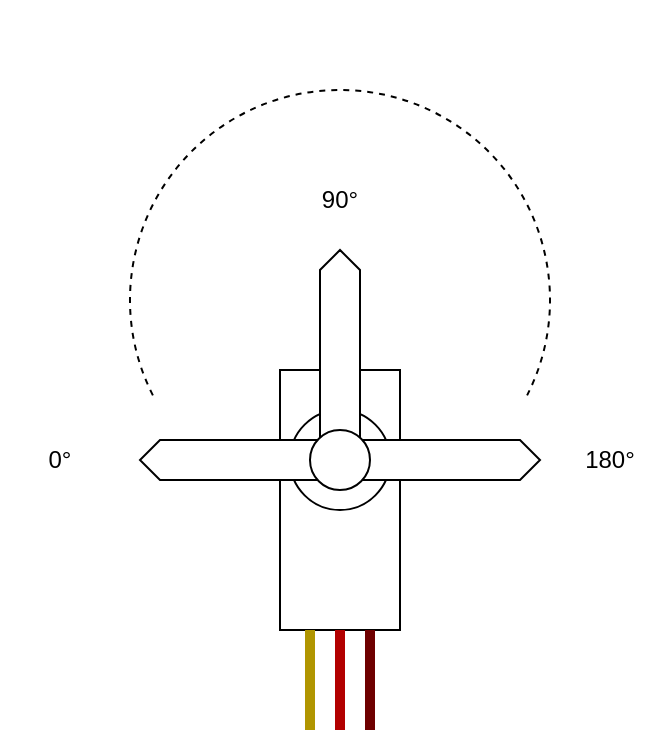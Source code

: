 <mxfile>
    <diagram id="XqFnX1G2vpWBjzyB0czH" name="ページ1">
        <mxGraphModel dx="573" dy="407" grid="1" gridSize="10" guides="1" tooltips="1" connect="1" arrows="1" fold="1" page="1" pageScale="1" pageWidth="827" pageHeight="1169" math="0" shadow="0">
            <root>
                <mxCell id="0"/>
                <mxCell id="1" parent="0"/>
                <mxCell id="2" value="" style="rounded=0;whiteSpace=wrap;html=1;" vertex="1" parent="1">
                    <mxGeometry x="250" y="240" width="60" height="130" as="geometry"/>
                </mxCell>
                <mxCell id="4" value="" style="ellipse;whiteSpace=wrap;html=1;" vertex="1" parent="1">
                    <mxGeometry x="255" y="260" width="50" height="50" as="geometry"/>
                </mxCell>
                <mxCell id="5" value="" style="shape=mxgraph.arrows2.arrow;verticalLabelPosition=bottom;shadow=0;dashed=0;align=center;html=1;verticalAlign=top;strokeWidth=1;dy=0;dx=10;notch=0;rotation=-90;" vertex="1" parent="1">
                    <mxGeometry x="230" y="220" width="100" height="20" as="geometry"/>
                </mxCell>
                <mxCell id="7" value="" style="shape=mxgraph.arrows2.arrow;verticalLabelPosition=bottom;shadow=0;dashed=0;align=center;html=1;verticalAlign=top;strokeWidth=1;dy=0;dx=10;notch=0;rotation=-180;" vertex="1" parent="1">
                    <mxGeometry x="180" y="275" width="100" height="20" as="geometry"/>
                </mxCell>
                <mxCell id="8" value="" style="shape=mxgraph.arrows2.arrow;verticalLabelPosition=bottom;shadow=0;dashed=0;align=center;html=1;verticalAlign=top;strokeWidth=1;dy=0;dx=10;notch=0;rotation=0;" vertex="1" parent="1">
                    <mxGeometry x="280" y="275" width="100" height="20" as="geometry"/>
                </mxCell>
                <mxCell id="6" value="" style="ellipse;whiteSpace=wrap;html=1;" vertex="1" parent="1">
                    <mxGeometry x="265" y="270" width="30" height="30" as="geometry"/>
                </mxCell>
                <mxCell id="10" value="" style="verticalLabelPosition=bottom;verticalAlign=top;html=1;shape=mxgraph.basic.arc;startAngle=0.3;endAngle=0.95;rotation=-225;dashed=1;" vertex="1" parent="1">
                    <mxGeometry x="175" y="100" width="210" height="210" as="geometry"/>
                </mxCell>
                <mxCell id="11" value="180°" style="text;strokeColor=none;align=center;fillColor=none;html=1;verticalAlign=middle;whiteSpace=wrap;rounded=0;dashed=1;" vertex="1" parent="1">
                    <mxGeometry x="385" y="270" width="60" height="30" as="geometry"/>
                </mxCell>
                <mxCell id="12" value="90°" style="text;strokeColor=none;align=center;fillColor=none;html=1;verticalAlign=middle;whiteSpace=wrap;rounded=0;dashed=1;" vertex="1" parent="1">
                    <mxGeometry x="250" y="140" width="60" height="30" as="geometry"/>
                </mxCell>
                <mxCell id="13" value="0°" style="text;strokeColor=none;align=center;fillColor=none;html=1;verticalAlign=middle;whiteSpace=wrap;rounded=0;dashed=1;" vertex="1" parent="1">
                    <mxGeometry x="110" y="270" width="60" height="30" as="geometry"/>
                </mxCell>
                <mxCell id="14" value="" style="endArrow=none;html=1;entryX=0.25;entryY=1;entryDx=0;entryDy=0;strokeWidth=5;fillColor=#e3c800;strokeColor=#B09500;" edge="1" parent="1" target="2">
                    <mxGeometry width="50" height="50" relative="1" as="geometry">
                        <mxPoint x="265" y="420" as="sourcePoint"/>
                        <mxPoint x="265" y="400" as="targetPoint"/>
                    </mxGeometry>
                </mxCell>
                <mxCell id="16" value="" style="endArrow=none;html=1;entryX=0.5;entryY=1;entryDx=0;entryDy=0;strokeWidth=5;fillColor=#e51400;strokeColor=#B20000;" edge="1" parent="1" target="2">
                    <mxGeometry width="50" height="50" relative="1" as="geometry">
                        <mxPoint x="280" y="420" as="sourcePoint"/>
                        <mxPoint x="265" y="400" as="targetPoint"/>
                    </mxGeometry>
                </mxCell>
                <mxCell id="17" value="" style="endArrow=none;html=1;entryX=0.75;entryY=1;entryDx=0;entryDy=0;strokeWidth=5;fillColor=#a20025;strokeColor=#6F0000;" edge="1" parent="1" target="2">
                    <mxGeometry width="50" height="50" relative="1" as="geometry">
                        <mxPoint x="295" y="420" as="sourcePoint"/>
                        <mxPoint x="265" y="400" as="targetPoint"/>
                    </mxGeometry>
                </mxCell>
            </root>
        </mxGraphModel>
    </diagram>
</mxfile>
